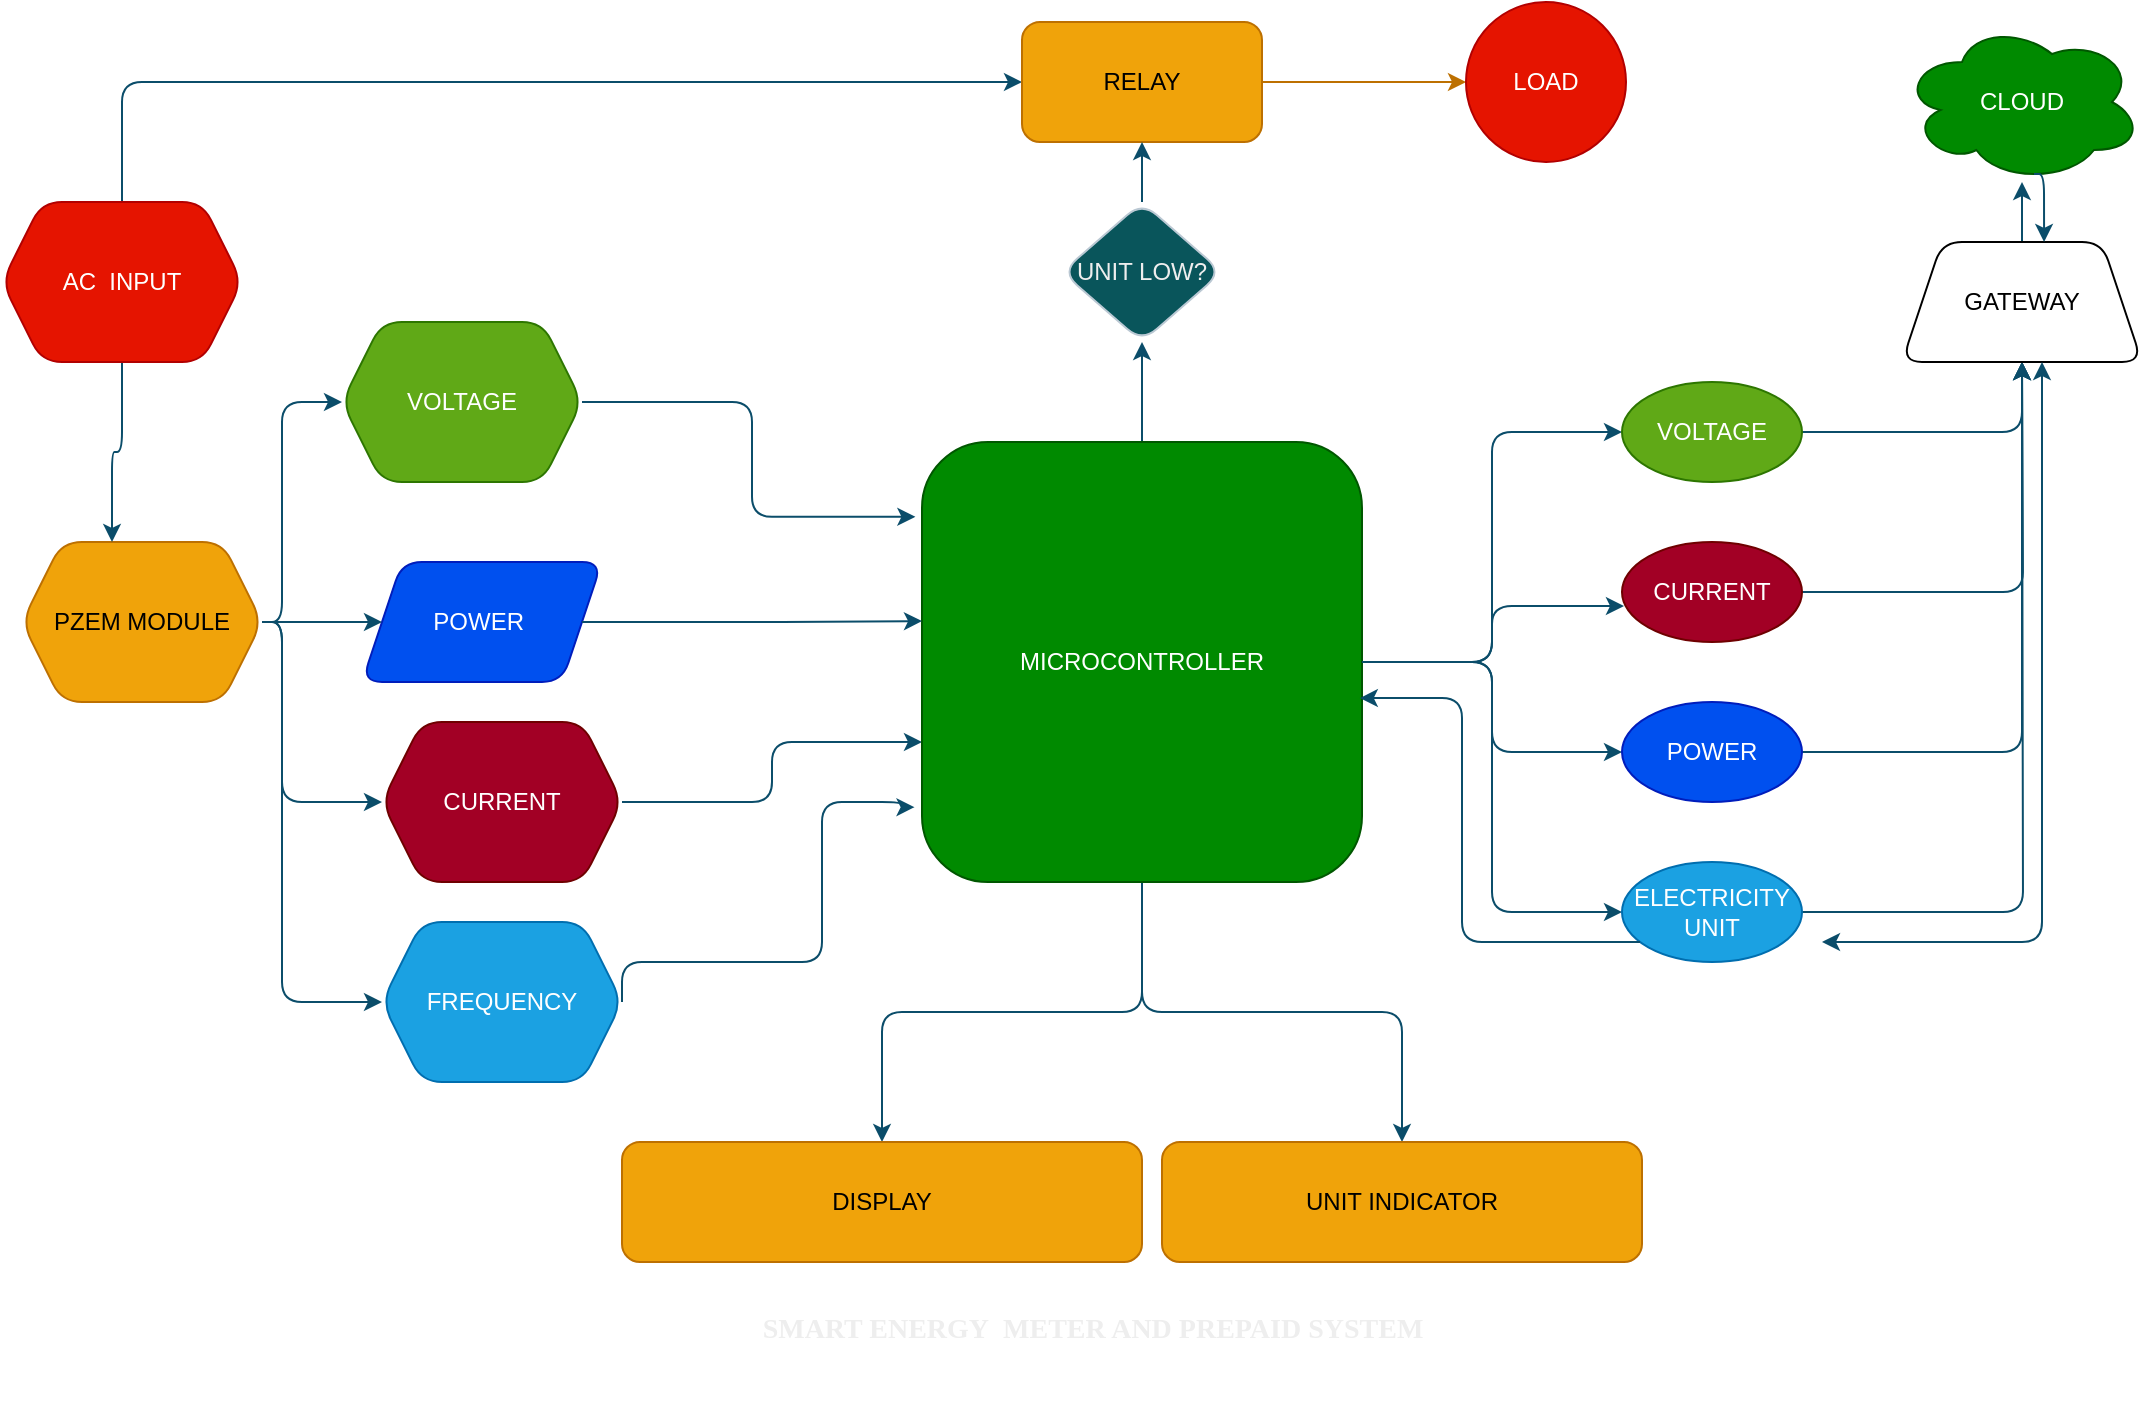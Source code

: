 <mxfile version="27.0.9">
  <diagram name="Page-1" id="c7558073-3199-34d8-9f00-42111426c3f3">
    <mxGraphModel grid="1" page="1" gridSize="10" guides="1" tooltips="1" connect="1" arrows="1" fold="1" pageScale="1" pageWidth="826" pageHeight="1169" background="none" math="0" shadow="0">
      <root>
        <mxCell id="0" />
        <mxCell id="1" parent="0" />
        <mxCell id="lFiYnILtrFlmr6bZS0Fi-40" style="edgeStyle=orthogonalEdgeStyle;rounded=1;orthogonalLoop=1;jettySize=auto;html=1;entryX=0;entryY=0.5;entryDx=0;entryDy=0;labelBackgroundColor=none;strokeColor=#0B4D6A;fontColor=default;" edge="1" parent="1" target="lFiYnILtrFlmr6bZS0Fi-32">
          <mxGeometry relative="1" as="geometry">
            <mxPoint x="410" y="80" as="targetPoint" />
            <Array as="points">
              <mxPoint x="-20" y="80" />
            </Array>
            <mxPoint x="-20" y="140" as="sourcePoint" />
          </mxGeometry>
        </mxCell>
        <mxCell id="lFiYnILtrFlmr6bZS0Fi-2" value="POWER&amp;nbsp;" style="shape=parallelogram;perimeter=parallelogramPerimeter;whiteSpace=wrap;html=1;fixedSize=1;rounded=1;labelBackgroundColor=none;fillColor=#0050ef;strokeColor=#001DBC;fontColor=#ffffff;" vertex="1" parent="1">
          <mxGeometry x="100" y="320" width="120" height="60" as="geometry" />
        </mxCell>
        <mxCell id="lFiYnILtrFlmr6bZS0Fi-3" value="VOLTAGE" style="shape=hexagon;perimeter=hexagonPerimeter2;whiteSpace=wrap;html=1;fixedSize=1;rounded=1;labelBackgroundColor=none;fillColor=#60a917;strokeColor=#2D7600;fontColor=#ffffff;" vertex="1" parent="1">
          <mxGeometry x="90" y="200" width="120" height="80" as="geometry" />
        </mxCell>
        <mxCell id="lFiYnILtrFlmr6bZS0Fi-4" value="CURRENT" style="shape=hexagon;perimeter=hexagonPerimeter2;whiteSpace=wrap;html=1;fixedSize=1;rounded=1;labelBackgroundColor=none;fillColor=#a20025;strokeColor=#6F0000;fontColor=#ffffff;" vertex="1" parent="1">
          <mxGeometry x="110" y="400" width="120" height="80" as="geometry" />
        </mxCell>
        <mxCell id="lFiYnILtrFlmr6bZS0Fi-12" style="edgeStyle=orthogonalEdgeStyle;rounded=1;orthogonalLoop=1;jettySize=auto;html=1;labelBackgroundColor=none;strokeColor=#0B4D6A;fontColor=default;" edge="1" parent="1" source="lFiYnILtrFlmr6bZS0Fi-4" target="lFiYnILtrFlmr6bZS0Fi-10">
          <mxGeometry relative="1" as="geometry">
            <mxPoint x="370" y="413" as="targetPoint" />
            <Array as="points">
              <mxPoint x="305" y="440" />
              <mxPoint x="305" y="410" />
            </Array>
          </mxGeometry>
        </mxCell>
        <mxCell id="lFiYnILtrFlmr6bZS0Fi-13" style="edgeStyle=orthogonalEdgeStyle;rounded=1;orthogonalLoop=1;jettySize=auto;html=1;exitX=1;exitY=0.5;exitDx=0;exitDy=0;entryX=-0.015;entryY=0.17;entryDx=0;entryDy=0;entryPerimeter=0;labelBackgroundColor=none;strokeColor=#0B4D6A;fontColor=default;" edge="1" parent="1" source="lFiYnILtrFlmr6bZS0Fi-3" target="lFiYnILtrFlmr6bZS0Fi-10">
          <mxGeometry relative="1" as="geometry" />
        </mxCell>
        <mxCell id="lFiYnILtrFlmr6bZS0Fi-36" style="edgeStyle=orthogonalEdgeStyle;rounded=1;orthogonalLoop=1;jettySize=auto;html=1;labelBackgroundColor=none;strokeColor=#0B4D6A;fontColor=default;" edge="1" parent="1" source="lFiYnILtrFlmr6bZS0Fi-10" target="lFiYnILtrFlmr6bZS0Fi-33">
          <mxGeometry relative="1" as="geometry" />
        </mxCell>
        <mxCell id="lFiYnILtrFlmr6bZS0Fi-43" style="edgeStyle=orthogonalEdgeStyle;rounded=1;orthogonalLoop=1;jettySize=auto;html=1;labelBackgroundColor=none;strokeColor=#0B4D6A;fontColor=default;" edge="1" parent="1" source="lFiYnILtrFlmr6bZS0Fi-10" target="lFiYnILtrFlmr6bZS0Fi-20">
          <mxGeometry relative="1" as="geometry" />
        </mxCell>
        <mxCell id="lFiYnILtrFlmr6bZS0Fi-45" style="edgeStyle=orthogonalEdgeStyle;rounded=1;orthogonalLoop=1;jettySize=auto;html=1;labelBackgroundColor=none;strokeColor=#0B4D6A;fontColor=default;" edge="1" parent="1" source="lFiYnILtrFlmr6bZS0Fi-10" target="lFiYnILtrFlmr6bZS0Fi-44">
          <mxGeometry relative="1" as="geometry" />
        </mxCell>
        <mxCell id="lFiYnILtrFlmr6bZS0Fi-60" style="edgeStyle=orthogonalEdgeStyle;rounded=1;orthogonalLoop=1;jettySize=auto;html=1;entryX=0;entryY=0.5;entryDx=0;entryDy=0;labelBackgroundColor=none;strokeColor=#0B4D6A;fontColor=default;" edge="1" parent="1" source="lFiYnILtrFlmr6bZS0Fi-10" target="lFiYnILtrFlmr6bZS0Fi-49">
          <mxGeometry relative="1" as="geometry" />
        </mxCell>
        <mxCell id="lFiYnILtrFlmr6bZS0Fi-61" style="edgeStyle=orthogonalEdgeStyle;rounded=1;orthogonalLoop=1;jettySize=auto;html=1;entryX=0;entryY=0.5;entryDx=0;entryDy=0;labelBackgroundColor=none;strokeColor=#0B4D6A;fontColor=default;" edge="1" parent="1" source="lFiYnILtrFlmr6bZS0Fi-10" target="lFiYnILtrFlmr6bZS0Fi-50">
          <mxGeometry relative="1" as="geometry" />
        </mxCell>
        <mxCell id="lFiYnILtrFlmr6bZS0Fi-63" style="edgeStyle=orthogonalEdgeStyle;rounded=1;orthogonalLoop=1;jettySize=auto;html=1;labelBackgroundColor=none;strokeColor=#0B4D6A;fontColor=default;" edge="1" parent="1" source="lFiYnILtrFlmr6bZS0Fi-10" target="lFiYnILtrFlmr6bZS0Fi-47">
          <mxGeometry relative="1" as="geometry" />
        </mxCell>
        <mxCell id="lFiYnILtrFlmr6bZS0Fi-10" value="MICROCONTROLLER" style="whiteSpace=wrap;html=1;aspect=fixed;rounded=1;labelBackgroundColor=none;fillColor=#008a00;strokeColor=#005700;fontColor=#ffffff;" vertex="1" parent="1">
          <mxGeometry x="380" y="260" width="220" height="220" as="geometry" />
        </mxCell>
        <mxCell id="lFiYnILtrFlmr6bZS0Fi-15" style="edgeStyle=orthogonalEdgeStyle;rounded=1;orthogonalLoop=1;jettySize=auto;html=1;exitX=1;exitY=0.5;exitDx=0;exitDy=0;entryX=0;entryY=0.407;entryDx=0;entryDy=0;entryPerimeter=0;labelBackgroundColor=none;strokeColor=#0B4D6A;fontColor=default;" edge="1" parent="1" source="lFiYnILtrFlmr6bZS0Fi-2" target="lFiYnILtrFlmr6bZS0Fi-10">
          <mxGeometry relative="1" as="geometry" />
        </mxCell>
        <mxCell id="lFiYnILtrFlmr6bZS0Fi-16" value="CLOUD" style="ellipse;shape=cloud;whiteSpace=wrap;html=1;rounded=1;labelBackgroundColor=none;fillColor=#008a00;strokeColor=#005700;fontColor=#ffffff;" vertex="1" parent="1">
          <mxGeometry x="870" y="50" width="120" height="80" as="geometry" />
        </mxCell>
        <mxCell id="lFiYnILtrFlmr6bZS0Fi-20" value="DISPLAY" style="rounded=1;whiteSpace=wrap;html=1;labelBackgroundColor=none;fillColor=#f0a30a;strokeColor=#BD7000;fontColor=#000000;" vertex="1" parent="1">
          <mxGeometry x="230" y="610" width="260" height="60" as="geometry" />
        </mxCell>
        <mxCell id="lFiYnILtrFlmr6bZS0Fi-42" value="" style="edgeStyle=orthogonalEdgeStyle;rounded=1;orthogonalLoop=1;jettySize=auto;html=1;labelBackgroundColor=none;strokeColor=#BD7000;fontColor=default;fillColor=#f0a30a;" edge="1" parent="1" source="lFiYnILtrFlmr6bZS0Fi-32" target="lFiYnILtrFlmr6bZS0Fi-41">
          <mxGeometry relative="1" as="geometry" />
        </mxCell>
        <mxCell id="lFiYnILtrFlmr6bZS0Fi-32" value="RELAY" style="rounded=1;whiteSpace=wrap;html=1;labelBackgroundColor=none;fillColor=#f0a30a;strokeColor=#BD7000;fontColor=#000000;" vertex="1" parent="1">
          <mxGeometry x="430" y="50" width="120" height="60" as="geometry" />
        </mxCell>
        <mxCell id="lFiYnILtrFlmr6bZS0Fi-37" style="edgeStyle=orthogonalEdgeStyle;rounded=1;orthogonalLoop=1;jettySize=auto;html=1;entryX=0.5;entryY=1;entryDx=0;entryDy=0;labelBackgroundColor=none;strokeColor=#0B4D6A;fontColor=default;" edge="1" parent="1" source="lFiYnILtrFlmr6bZS0Fi-33" target="lFiYnILtrFlmr6bZS0Fi-32">
          <mxGeometry relative="1" as="geometry" />
        </mxCell>
        <mxCell id="lFiYnILtrFlmr6bZS0Fi-33" value="UNIT LOW?" style="rhombus;whiteSpace=wrap;html=1;rounded=1;labelBackgroundColor=none;fillColor=#09555B;strokeColor=#BAC8D3;fontColor=#EEEEEE;" vertex="1" parent="1">
          <mxGeometry x="450" y="140" width="80" height="70" as="geometry" />
        </mxCell>
        <mxCell id="lFiYnILtrFlmr6bZS0Fi-41" value="LOAD" style="ellipse;whiteSpace=wrap;html=1;rounded=1;labelBackgroundColor=none;fillColor=#e51400;strokeColor=#B20000;fontColor=#ffffff;" vertex="1" parent="1">
          <mxGeometry x="652" y="40" width="80" height="80" as="geometry" />
        </mxCell>
        <mxCell id="lFiYnILtrFlmr6bZS0Fi-44" value="UNIT INDICATOR" style="rounded=1;whiteSpace=wrap;html=1;labelBackgroundColor=none;fillColor=#f0a30a;strokeColor=#BD7000;fontColor=#000000;" vertex="1" parent="1">
          <mxGeometry x="500" y="610" width="240" height="60" as="geometry" />
        </mxCell>
        <mxCell id="lFiYnILtrFlmr6bZS0Fi-67" style="edgeStyle=orthogonalEdgeStyle;rounded=1;orthogonalLoop=1;jettySize=auto;html=1;labelBackgroundColor=none;strokeColor=#0B4D6A;fontColor=default;" edge="1" parent="1" source="lFiYnILtrFlmr6bZS0Fi-47" target="lFiYnILtrFlmr6bZS0Fi-66">
          <mxGeometry relative="1" as="geometry" />
        </mxCell>
        <mxCell id="lFiYnILtrFlmr6bZS0Fi-47" value="VOLTAGE" style="ellipse;whiteSpace=wrap;html=1;rounded=1;labelBackgroundColor=none;fillColor=#60a917;strokeColor=#2D7600;fontColor=#ffffff;" vertex="1" parent="1">
          <mxGeometry x="730" y="230" width="90" height="50" as="geometry" />
        </mxCell>
        <mxCell id="lFiYnILtrFlmr6bZS0Fi-68" style="edgeStyle=orthogonalEdgeStyle;rounded=1;orthogonalLoop=1;jettySize=auto;html=1;labelBackgroundColor=none;strokeColor=#0B4D6A;fontColor=default;" edge="1" parent="1" source="lFiYnILtrFlmr6bZS0Fi-48">
          <mxGeometry relative="1" as="geometry">
            <mxPoint x="930" y="220" as="targetPoint" />
          </mxGeometry>
        </mxCell>
        <mxCell id="lFiYnILtrFlmr6bZS0Fi-48" value="CURRENT" style="ellipse;whiteSpace=wrap;html=1;rounded=1;labelBackgroundColor=none;fillColor=#a20025;strokeColor=#6F0000;fontColor=#ffffff;" vertex="1" parent="1">
          <mxGeometry x="730" y="310" width="90" height="50" as="geometry" />
        </mxCell>
        <mxCell id="lFiYnILtrFlmr6bZS0Fi-70" style="edgeStyle=orthogonalEdgeStyle;rounded=1;orthogonalLoop=1;jettySize=auto;html=1;entryX=0.5;entryY=1;entryDx=0;entryDy=0;labelBackgroundColor=none;strokeColor=#0B4D6A;fontColor=default;" edge="1" parent="1" source="lFiYnILtrFlmr6bZS0Fi-49" target="lFiYnILtrFlmr6bZS0Fi-66">
          <mxGeometry relative="1" as="geometry" />
        </mxCell>
        <mxCell id="lFiYnILtrFlmr6bZS0Fi-49" value="POWER" style="ellipse;whiteSpace=wrap;html=1;rounded=1;labelBackgroundColor=none;fillColor=#0050ef;strokeColor=#001DBC;fontColor=#ffffff;" vertex="1" parent="1">
          <mxGeometry x="730" y="390" width="90" height="50" as="geometry" />
        </mxCell>
        <mxCell id="lFiYnILtrFlmr6bZS0Fi-71" style="edgeStyle=orthogonalEdgeStyle;rounded=1;orthogonalLoop=1;jettySize=auto;html=1;labelBackgroundColor=none;strokeColor=#0B4D6A;fontColor=default;" edge="1" parent="1" source="lFiYnILtrFlmr6bZS0Fi-50">
          <mxGeometry relative="1" as="geometry">
            <mxPoint x="930" y="220" as="targetPoint" />
          </mxGeometry>
        </mxCell>
        <mxCell id="lFiYnILtrFlmr6bZS0Fi-50" value="ELECTRICITY&lt;div&gt;UNIT&lt;/div&gt;" style="ellipse;whiteSpace=wrap;html=1;rounded=1;labelBackgroundColor=none;fillColor=#1ba1e2;strokeColor=#006EAF;fontColor=#ffffff;" vertex="1" parent="1">
          <mxGeometry x="730" y="470" width="90" height="50" as="geometry" />
        </mxCell>
        <mxCell id="lFiYnILtrFlmr6bZS0Fi-64" style="edgeStyle=orthogonalEdgeStyle;rounded=1;orthogonalLoop=1;jettySize=auto;html=1;entryX=0.011;entryY=0.64;entryDx=0;entryDy=0;entryPerimeter=0;labelBackgroundColor=none;strokeColor=#0B4D6A;fontColor=default;" edge="1" parent="1" source="lFiYnILtrFlmr6bZS0Fi-10" target="lFiYnILtrFlmr6bZS0Fi-48">
          <mxGeometry relative="1" as="geometry" />
        </mxCell>
        <mxCell id="lFiYnILtrFlmr6bZS0Fi-72" style="edgeStyle=orthogonalEdgeStyle;rounded=1;orthogonalLoop=1;jettySize=auto;html=1;labelBackgroundColor=none;strokeColor=#0B4D6A;fontColor=default;" edge="1" parent="1" source="lFiYnILtrFlmr6bZS0Fi-66" target="lFiYnILtrFlmr6bZS0Fi-16">
          <mxGeometry relative="1" as="geometry" />
        </mxCell>
        <mxCell id="lFiYnILtrFlmr6bZS0Fi-66" value="GATEWAY" style="shape=trapezoid;perimeter=trapezoidPerimeter;whiteSpace=wrap;html=1;fixedSize=1;rounded=1;labelBackgroundColor=none;" vertex="1" parent="1">
          <mxGeometry x="870" y="160" width="120" height="60" as="geometry" />
        </mxCell>
        <mxCell id="lFiYnILtrFlmr6bZS0Fi-73" style="edgeStyle=orthogonalEdgeStyle;rounded=1;orthogonalLoop=1;jettySize=auto;html=1;exitX=0.55;exitY=0.95;exitDx=0;exitDy=0;exitPerimeter=0;entryX=0.592;entryY=0;entryDx=0;entryDy=0;entryPerimeter=0;labelBackgroundColor=none;strokeColor=#0B4D6A;fontColor=default;" edge="1" parent="1" source="lFiYnILtrFlmr6bZS0Fi-16" target="lFiYnILtrFlmr6bZS0Fi-66">
          <mxGeometry relative="1" as="geometry" />
        </mxCell>
        <mxCell id="lFiYnILtrFlmr6bZS0Fi-75" value="" style="endArrow=classic;startArrow=classic;html=1;rounded=1;labelBackgroundColor=none;strokeColor=#0B4D6A;fontColor=default;" edge="1" parent="1">
          <mxGeometry width="50" height="50" relative="1" as="geometry">
            <mxPoint x="830" y="510" as="sourcePoint" />
            <mxPoint x="940" y="220" as="targetPoint" />
            <Array as="points">
              <mxPoint x="940" y="510" />
            </Array>
          </mxGeometry>
        </mxCell>
        <mxCell id="lFiYnILtrFlmr6bZS0Fi-76" style="edgeStyle=orthogonalEdgeStyle;rounded=1;orthogonalLoop=1;jettySize=auto;html=1;entryX=0.995;entryY=0.582;entryDx=0;entryDy=0;entryPerimeter=0;labelBackgroundColor=none;strokeColor=#0B4D6A;fontColor=default;" edge="1" parent="1" source="lFiYnILtrFlmr6bZS0Fi-50" target="lFiYnILtrFlmr6bZS0Fi-10">
          <mxGeometry relative="1" as="geometry">
            <Array as="points">
              <mxPoint x="650" y="510" />
              <mxPoint x="650" y="388" />
            </Array>
          </mxGeometry>
        </mxCell>
        <mxCell id="lFiYnILtrFlmr6bZS0Fi-77" value="&lt;h1&gt;&lt;b&gt;&lt;font style=&quot;font-size: 14px;&quot; face=&quot;Times New Roman&quot;&gt;SMART ENERGY&amp;nbsp; METER AND PREPAID SYSTEM&lt;/font&gt;&lt;/b&gt;&lt;/h1&gt;" style="text;html=1;align=center;verticalAlign=middle;resizable=0;points=[];autosize=1;strokeColor=none;fillColor=none;rounded=1;labelBackgroundColor=none;fontColor=#EEEEEE;" vertex="1" parent="1">
          <mxGeometry x="290" y="660" width="350" height="80" as="geometry" />
        </mxCell>
        <mxCell id="-VY5PNW24U0dJ7d_eB_C-4" style="edgeStyle=orthogonalEdgeStyle;rounded=1;orthogonalLoop=1;jettySize=auto;html=1;labelBackgroundColor=none;strokeColor=#0B4D6A;fontColor=default;" edge="1" parent="1" source="-VY5PNW24U0dJ7d_eB_C-1" target="lFiYnILtrFlmr6bZS0Fi-2">
          <mxGeometry relative="1" as="geometry" />
        </mxCell>
        <mxCell id="-VY5PNW24U0dJ7d_eB_C-5" style="edgeStyle=orthogonalEdgeStyle;rounded=1;orthogonalLoop=1;jettySize=auto;html=1;exitX=1;exitY=0.5;exitDx=0;exitDy=0;entryX=0;entryY=0.5;entryDx=0;entryDy=0;labelBackgroundColor=none;strokeColor=#0B4D6A;fontColor=default;" edge="1" parent="1" source="-VY5PNW24U0dJ7d_eB_C-1" target="lFiYnILtrFlmr6bZS0Fi-3">
          <mxGeometry relative="1" as="geometry">
            <mxPoint x="60" y="240" as="targetPoint" />
            <Array as="points">
              <mxPoint x="60" y="350" />
              <mxPoint x="60" y="240" />
            </Array>
          </mxGeometry>
        </mxCell>
        <mxCell id="-VY5PNW24U0dJ7d_eB_C-6" style="edgeStyle=orthogonalEdgeStyle;rounded=1;orthogonalLoop=1;jettySize=auto;html=1;exitX=1;exitY=0.5;exitDx=0;exitDy=0;entryX=0;entryY=0.5;entryDx=0;entryDy=0;labelBackgroundColor=none;strokeColor=#0B4D6A;fontColor=default;" edge="1" parent="1" source="-VY5PNW24U0dJ7d_eB_C-1" target="lFiYnILtrFlmr6bZS0Fi-4">
          <mxGeometry relative="1" as="geometry">
            <mxPoint x="60" y="490" as="targetPoint" />
            <Array as="points">
              <mxPoint x="60" y="350" />
              <mxPoint x="60" y="440" />
            </Array>
          </mxGeometry>
        </mxCell>
        <mxCell id="-VY5PNW24U0dJ7d_eB_C-8" style="edgeStyle=orthogonalEdgeStyle;rounded=1;orthogonalLoop=1;jettySize=auto;html=1;exitX=1;exitY=0.5;exitDx=0;exitDy=0;entryX=0;entryY=0.5;entryDx=0;entryDy=0;labelBackgroundColor=none;strokeColor=#0B4D6A;fontColor=default;" edge="1" parent="1" source="-VY5PNW24U0dJ7d_eB_C-1" target="-VY5PNW24U0dJ7d_eB_C-7">
          <mxGeometry relative="1" as="geometry">
            <mxPoint x="60" y="560" as="targetPoint" />
            <Array as="points">
              <mxPoint x="60" y="350" />
              <mxPoint x="60" y="540" />
            </Array>
          </mxGeometry>
        </mxCell>
        <mxCell id="-VY5PNW24U0dJ7d_eB_C-1" value="PZEM MODULE" style="shape=hexagon;perimeter=hexagonPerimeter2;whiteSpace=wrap;html=1;fixedSize=1;rounded=1;labelBackgroundColor=none;fillColor=#f0a30a;strokeColor=#BD7000;fontColor=#000000;" vertex="1" parent="1">
          <mxGeometry x="-70" y="310" width="120" height="80" as="geometry" />
        </mxCell>
        <mxCell id="-VY5PNW24U0dJ7d_eB_C-3" style="edgeStyle=orthogonalEdgeStyle;rounded=1;orthogonalLoop=1;jettySize=auto;html=1;entryX=0.375;entryY=0;entryDx=0;entryDy=0;labelBackgroundColor=none;strokeColor=#0B4D6A;fontColor=default;" edge="1" parent="1" source="-VY5PNW24U0dJ7d_eB_C-2" target="-VY5PNW24U0dJ7d_eB_C-1">
          <mxGeometry relative="1" as="geometry">
            <mxPoint x="-20" y="300" as="targetPoint" />
          </mxGeometry>
        </mxCell>
        <mxCell id="-VY5PNW24U0dJ7d_eB_C-2" value="AC&amp;nbsp; INPUT" style="shape=hexagon;perimeter=hexagonPerimeter2;whiteSpace=wrap;html=1;fixedSize=1;rounded=1;labelBackgroundColor=none;fillColor=#e51400;strokeColor=#B20000;fontColor=#ffffff;" vertex="1" parent="1">
          <mxGeometry x="-80" y="140" width="120" height="80" as="geometry" />
        </mxCell>
        <mxCell id="-VY5PNW24U0dJ7d_eB_C-9" style="edgeStyle=orthogonalEdgeStyle;rounded=1;orthogonalLoop=1;jettySize=auto;html=1;exitX=1;exitY=0.5;exitDx=0;exitDy=0;entryX=-0.017;entryY=0.83;entryDx=0;entryDy=0;entryPerimeter=0;labelBackgroundColor=none;strokeColor=#0B4D6A;fontColor=default;" edge="1" parent="1" source="-VY5PNW24U0dJ7d_eB_C-7" target="lFiYnILtrFlmr6bZS0Fi-10">
          <mxGeometry relative="1" as="geometry">
            <mxPoint x="370" y="440" as="targetPoint" />
            <Array as="points">
              <mxPoint x="230" y="520" />
              <mxPoint x="330" y="520" />
              <mxPoint x="330" y="440" />
              <mxPoint x="370" y="440" />
              <mxPoint x="370" y="443" />
            </Array>
          </mxGeometry>
        </mxCell>
        <mxCell id="-VY5PNW24U0dJ7d_eB_C-7" value="FREQUENCY" style="shape=hexagon;perimeter=hexagonPerimeter2;whiteSpace=wrap;html=1;fixedSize=1;rounded=1;labelBackgroundColor=none;fillColor=#1ba1e2;strokeColor=#006EAF;fontColor=#ffffff;" vertex="1" parent="1">
          <mxGeometry x="110" y="500" width="120" height="80" as="geometry" />
        </mxCell>
      </root>
    </mxGraphModel>
  </diagram>
</mxfile>
